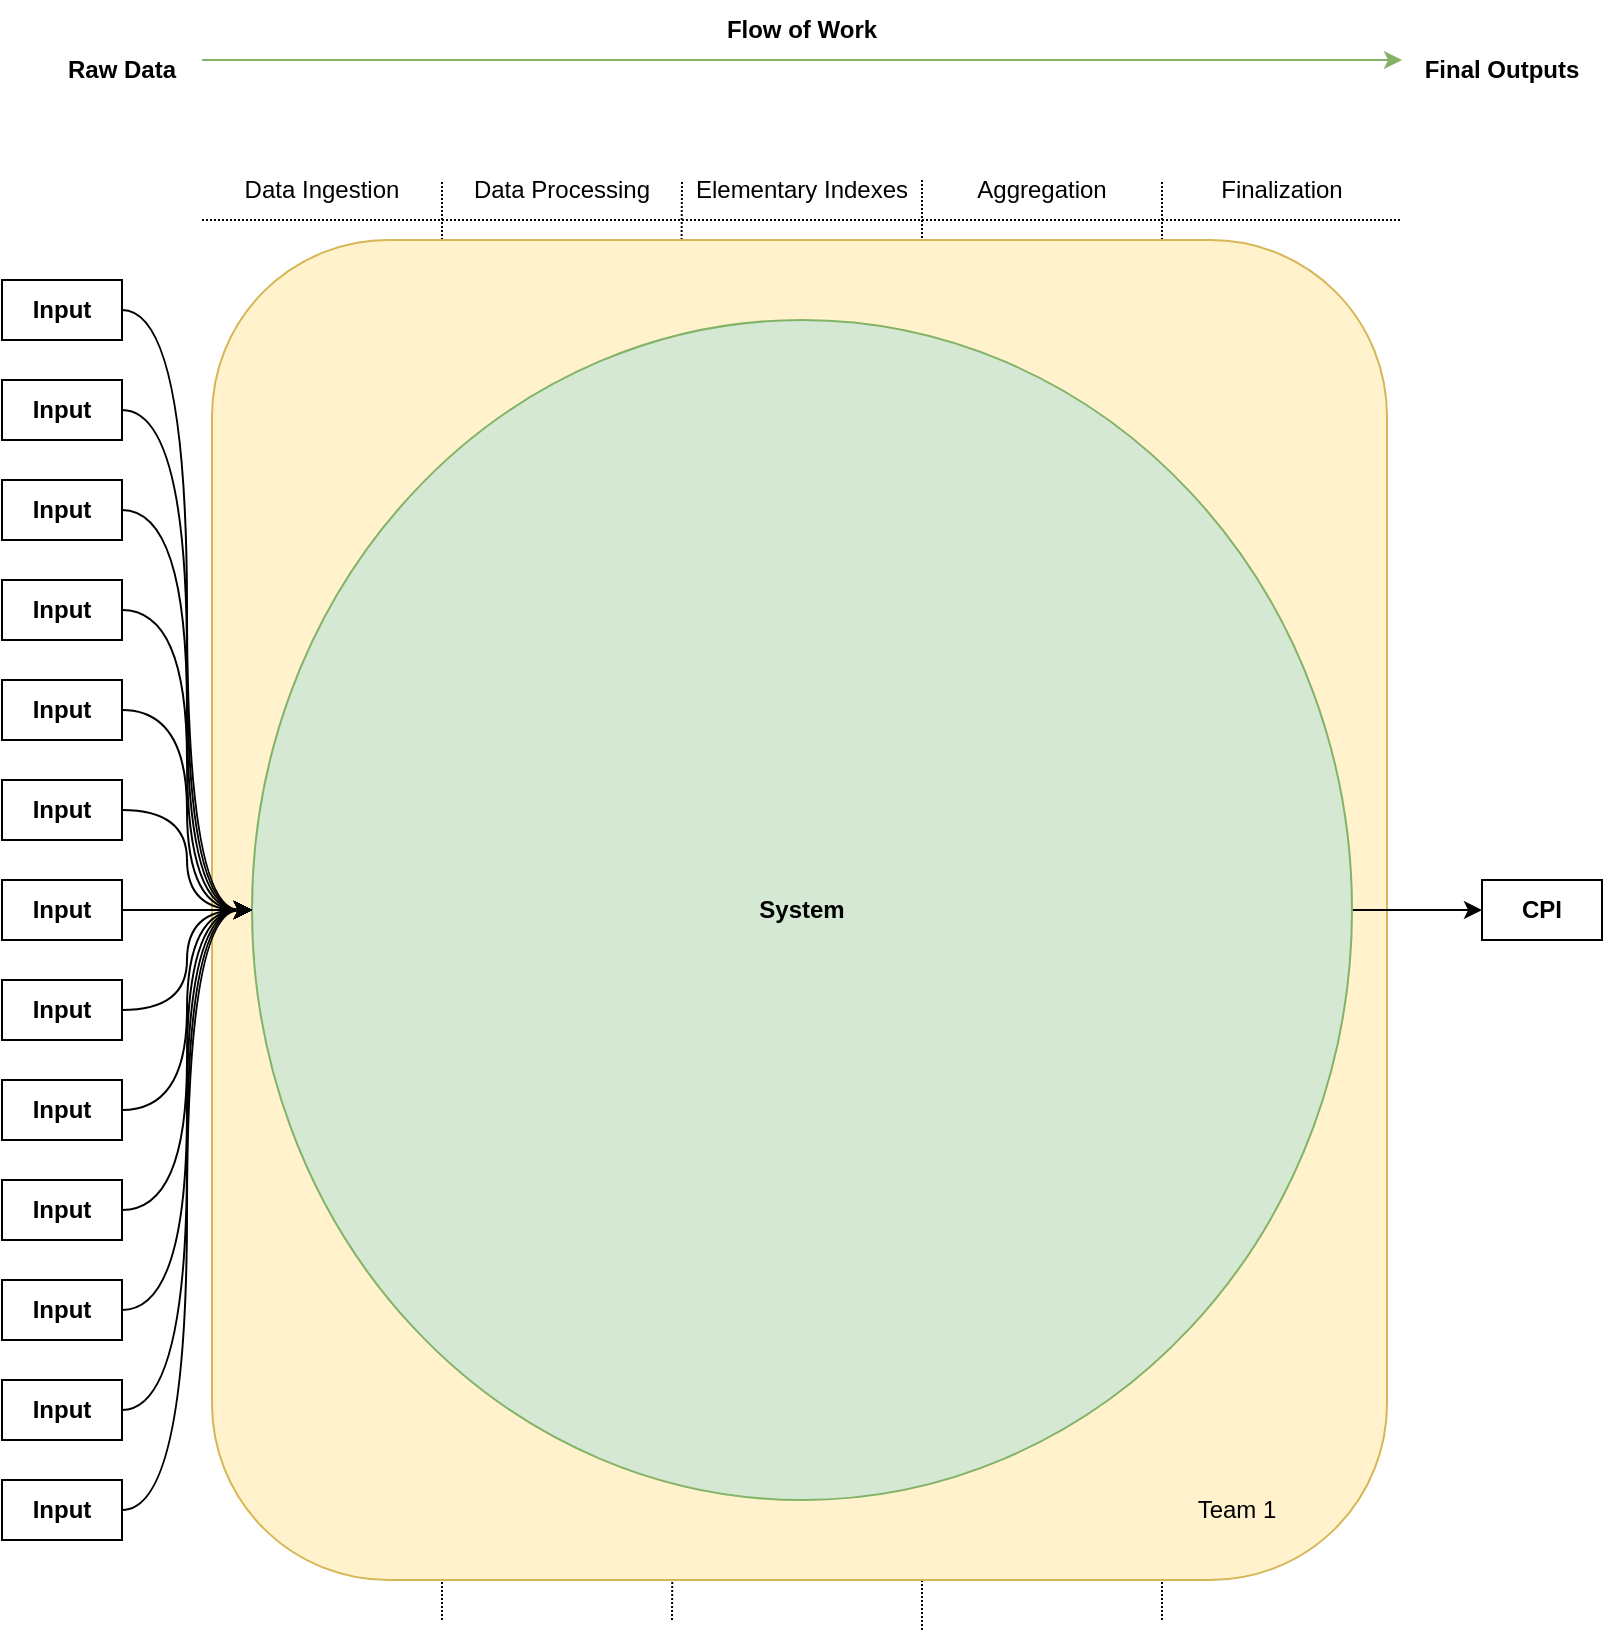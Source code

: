 <mxfile version="24.8.3">
  <diagram name="Page-1" id="pDZjG1jgCxITa1x1sc_s">
    <mxGraphModel dx="1226" dy="1118" grid="1" gridSize="10" guides="1" tooltips="1" connect="1" arrows="1" fold="1" page="1" pageScale="1" pageWidth="850" pageHeight="1100" math="0" shadow="0">
      <root>
        <mxCell id="0" />
        <mxCell id="1" parent="0" />
        <mxCell id="0-LHZ655i0tbTzeiNvoL-8" value="" style="endArrow=none;html=1;rounded=0;strokeWidth=1;dashed=1;dashPattern=1 1;" parent="1" edge="1">
          <mxGeometry width="50" height="50" relative="1" as="geometry">
            <mxPoint x="125" y="140" as="sourcePoint" />
            <mxPoint x="725" y="140" as="targetPoint" />
          </mxGeometry>
        </mxCell>
        <mxCell id="0-LHZ655i0tbTzeiNvoL-9" value="" style="endArrow=none;html=1;rounded=0;dashed=1;dashPattern=1 1;" parent="1" edge="1">
          <mxGeometry width="50" height="50" relative="1" as="geometry">
            <mxPoint x="245" y="840" as="sourcePoint" />
            <mxPoint x="245" y="120" as="targetPoint" />
          </mxGeometry>
        </mxCell>
        <mxCell id="0-LHZ655i0tbTzeiNvoL-10" value="" style="endArrow=none;html=1;rounded=0;dashed=1;dashPattern=1 1;" parent="1" edge="1">
          <mxGeometry width="50" height="50" relative="1" as="geometry">
            <mxPoint x="360" y="840" as="sourcePoint" />
            <mxPoint x="365" y="120" as="targetPoint" />
          </mxGeometry>
        </mxCell>
        <mxCell id="0-LHZ655i0tbTzeiNvoL-11" value="" style="endArrow=none;html=1;rounded=0;dashed=1;dashPattern=1 1;" parent="1" edge="1">
          <mxGeometry width="50" height="50" relative="1" as="geometry">
            <mxPoint x="485" y="845" as="sourcePoint" />
            <mxPoint x="485" y="120" as="targetPoint" />
          </mxGeometry>
        </mxCell>
        <mxCell id="0-LHZ655i0tbTzeiNvoL-12" value="" style="endArrow=classic;html=1;rounded=0;fillColor=#d5e8d4;strokeColor=#82b366;" parent="1" edge="1">
          <mxGeometry width="50" height="50" relative="1" as="geometry">
            <mxPoint x="125" y="60" as="sourcePoint" />
            <mxPoint x="725" y="60" as="targetPoint" />
          </mxGeometry>
        </mxCell>
        <mxCell id="0-LHZ655i0tbTzeiNvoL-13" value="Flow of Work" style="text;html=1;align=center;verticalAlign=middle;whiteSpace=wrap;rounded=0;fontStyle=1" parent="1" vertex="1">
          <mxGeometry x="385" y="30" width="80" height="30" as="geometry" />
        </mxCell>
        <mxCell id="0-LHZ655i0tbTzeiNvoL-14" value="&lt;b&gt;Raw Data&lt;/b&gt;" style="text;html=1;align=center;verticalAlign=middle;whiteSpace=wrap;rounded=0;" parent="1" vertex="1">
          <mxGeometry x="55" y="50" width="60" height="30" as="geometry" />
        </mxCell>
        <mxCell id="0-LHZ655i0tbTzeiNvoL-15" value="&lt;b&gt;Final Outputs&lt;/b&gt;" style="text;html=1;align=center;verticalAlign=middle;whiteSpace=wrap;rounded=0;" parent="1" vertex="1">
          <mxGeometry x="735" y="50" width="80" height="30" as="geometry" />
        </mxCell>
        <mxCell id="0-LHZ655i0tbTzeiNvoL-16" value="Data Ingestion" style="text;html=1;align=center;verticalAlign=middle;whiteSpace=wrap;rounded=0;" parent="1" vertex="1">
          <mxGeometry x="125" y="110" width="120" height="30" as="geometry" />
        </mxCell>
        <mxCell id="0-LHZ655i0tbTzeiNvoL-17" value="Data Processing" style="text;html=1;align=center;verticalAlign=middle;whiteSpace=wrap;rounded=0;" parent="1" vertex="1">
          <mxGeometry x="245" y="110" width="120" height="30" as="geometry" />
        </mxCell>
        <mxCell id="0-LHZ655i0tbTzeiNvoL-18" value="Elementary Indexes" style="text;html=1;align=center;verticalAlign=middle;whiteSpace=wrap;rounded=0;" parent="1" vertex="1">
          <mxGeometry x="365" y="110" width="120" height="30" as="geometry" />
        </mxCell>
        <mxCell id="0-LHZ655i0tbTzeiNvoL-19" value="" style="endArrow=none;html=1;rounded=0;dashed=1;dashPattern=1 1;" parent="1" edge="1">
          <mxGeometry width="50" height="50" relative="1" as="geometry">
            <mxPoint x="605" y="840" as="sourcePoint" />
            <mxPoint x="605" y="120" as="targetPoint" />
          </mxGeometry>
        </mxCell>
        <mxCell id="0-LHZ655i0tbTzeiNvoL-20" value="Aggregation" style="text;html=1;align=center;verticalAlign=middle;whiteSpace=wrap;rounded=0;" parent="1" vertex="1">
          <mxGeometry x="485" y="110" width="120" height="30" as="geometry" />
        </mxCell>
        <mxCell id="0-LHZ655i0tbTzeiNvoL-21" value="Finalization" style="text;html=1;align=center;verticalAlign=middle;whiteSpace=wrap;rounded=0;" parent="1" vertex="1">
          <mxGeometry x="605" y="110" width="120" height="30" as="geometry" />
        </mxCell>
        <mxCell id="0-LHZ655i0tbTzeiNvoL-54" value="" style="rounded=1;whiteSpace=wrap;html=1;fillColor=#fff2cc;strokeColor=#d6b656;" parent="1" vertex="1">
          <mxGeometry x="130" y="150" width="587.5" height="670" as="geometry" />
        </mxCell>
        <mxCell id="0-LHZ655i0tbTzeiNvoL-57" style="edgeStyle=orthogonalEdgeStyle;rounded=0;orthogonalLoop=1;jettySize=auto;html=1;entryX=0;entryY=0.5;entryDx=0;entryDy=0;curved=1;" parent="1" source="0-LHZ655i0tbTzeiNvoL-65" target="0-LHZ655i0tbTzeiNvoL-113" edge="1">
          <mxGeometry relative="1" as="geometry" />
        </mxCell>
        <mxCell id="0-LHZ655i0tbTzeiNvoL-65" value="&lt;b&gt;System&lt;/b&gt;" style="ellipse;whiteSpace=wrap;html=1;fillColor=#d5e8d4;strokeColor=#82b366;" parent="1" vertex="1">
          <mxGeometry x="150" y="190" width="550" height="590" as="geometry" />
        </mxCell>
        <mxCell id="0-LHZ655i0tbTzeiNvoL-66" value="Team 1" style="text;html=1;align=center;verticalAlign=middle;whiteSpace=wrap;rounded=0;" parent="1" vertex="1">
          <mxGeometry x="600" y="770" width="85" height="30" as="geometry" />
        </mxCell>
        <mxCell id="0-LHZ655i0tbTzeiNvoL-82" style="edgeStyle=orthogonalEdgeStyle;rounded=0;orthogonalLoop=1;jettySize=auto;html=1;curved=1;" parent="1" source="0-LHZ655i0tbTzeiNvoL-83" target="0-LHZ655i0tbTzeiNvoL-65" edge="1">
          <mxGeometry relative="1" as="geometry">
            <mxPoint x="147.5" y="565" as="targetPoint" />
          </mxGeometry>
        </mxCell>
        <mxCell id="0-LHZ655i0tbTzeiNvoL-83" value="&lt;b&gt;Input&lt;/b&gt;" style="text;html=1;align=center;verticalAlign=middle;whiteSpace=wrap;rounded=0;strokeColor=default;" parent="1" vertex="1">
          <mxGeometry x="25" y="420" width="60" height="30" as="geometry" />
        </mxCell>
        <mxCell id="0-LHZ655i0tbTzeiNvoL-84" style="edgeStyle=orthogonalEdgeStyle;rounded=0;orthogonalLoop=1;jettySize=auto;html=1;entryX=0;entryY=0.5;entryDx=0;entryDy=0;curved=1;" parent="1" source="0-LHZ655i0tbTzeiNvoL-85" target="0-LHZ655i0tbTzeiNvoL-65" edge="1">
          <mxGeometry relative="1" as="geometry">
            <mxPoint x="147.5" y="565" as="targetPoint" />
          </mxGeometry>
        </mxCell>
        <mxCell id="0-LHZ655i0tbTzeiNvoL-85" value="&lt;b&gt;Input&lt;/b&gt;" style="text;html=1;align=center;verticalAlign=middle;whiteSpace=wrap;rounded=0;strokeColor=default;" parent="1" vertex="1">
          <mxGeometry x="25" y="470" width="60" height="30" as="geometry" />
        </mxCell>
        <mxCell id="0-LHZ655i0tbTzeiNvoL-86" style="edgeStyle=orthogonalEdgeStyle;rounded=0;orthogonalLoop=1;jettySize=auto;html=1;curved=1;" parent="1" source="0-LHZ655i0tbTzeiNvoL-87" target="0-LHZ655i0tbTzeiNvoL-65" edge="1">
          <mxGeometry relative="1" as="geometry">
            <mxPoint x="147.5" y="565" as="targetPoint" />
          </mxGeometry>
        </mxCell>
        <mxCell id="0-LHZ655i0tbTzeiNvoL-87" value="&lt;b&gt;Input&lt;/b&gt;" style="text;html=1;align=center;verticalAlign=middle;whiteSpace=wrap;rounded=0;strokeColor=default;" parent="1" vertex="1">
          <mxGeometry x="25" y="520" width="60" height="30" as="geometry" />
        </mxCell>
        <mxCell id="0-LHZ655i0tbTzeiNvoL-88" style="edgeStyle=orthogonalEdgeStyle;rounded=0;orthogonalLoop=1;jettySize=auto;html=1;curved=1;" parent="1" source="0-LHZ655i0tbTzeiNvoL-89" target="0-LHZ655i0tbTzeiNvoL-65" edge="1">
          <mxGeometry relative="1" as="geometry">
            <mxPoint x="147.5" y="565" as="targetPoint" />
          </mxGeometry>
        </mxCell>
        <mxCell id="0-LHZ655i0tbTzeiNvoL-89" value="&lt;b&gt;Input&lt;/b&gt;" style="text;html=1;align=center;verticalAlign=middle;whiteSpace=wrap;rounded=0;strokeColor=default;" parent="1" vertex="1">
          <mxGeometry x="25" y="570" width="60" height="30" as="geometry" />
        </mxCell>
        <mxCell id="0-LHZ655i0tbTzeiNvoL-90" style="edgeStyle=orthogonalEdgeStyle;rounded=0;orthogonalLoop=1;jettySize=auto;html=1;curved=1;" parent="1" source="0-LHZ655i0tbTzeiNvoL-91" target="0-LHZ655i0tbTzeiNvoL-65" edge="1">
          <mxGeometry relative="1" as="geometry">
            <mxPoint x="147.5" y="565" as="targetPoint" />
          </mxGeometry>
        </mxCell>
        <mxCell id="0-LHZ655i0tbTzeiNvoL-91" value="&lt;b&gt;Input&lt;/b&gt;" style="text;html=1;align=center;verticalAlign=middle;whiteSpace=wrap;rounded=0;strokeColor=default;" parent="1" vertex="1">
          <mxGeometry x="25" y="620" width="60" height="30" as="geometry" />
        </mxCell>
        <mxCell id="0-LHZ655i0tbTzeiNvoL-92" style="edgeStyle=orthogonalEdgeStyle;rounded=0;orthogonalLoop=1;jettySize=auto;html=1;curved=1;" parent="1" source="0-LHZ655i0tbTzeiNvoL-93" target="0-LHZ655i0tbTzeiNvoL-65" edge="1">
          <mxGeometry relative="1" as="geometry">
            <mxPoint x="147.5" y="565" as="targetPoint" />
          </mxGeometry>
        </mxCell>
        <mxCell id="0-LHZ655i0tbTzeiNvoL-93" value="&lt;b&gt;Input&lt;/b&gt;" style="text;html=1;align=center;verticalAlign=middle;whiteSpace=wrap;rounded=0;strokeColor=default;" parent="1" vertex="1">
          <mxGeometry x="25" y="670" width="60" height="30" as="geometry" />
        </mxCell>
        <mxCell id="0-LHZ655i0tbTzeiNvoL-94" style="edgeStyle=orthogonalEdgeStyle;rounded=0;orthogonalLoop=1;jettySize=auto;html=1;curved=1;" parent="1" source="0-LHZ655i0tbTzeiNvoL-95" target="0-LHZ655i0tbTzeiNvoL-65" edge="1">
          <mxGeometry relative="1" as="geometry">
            <mxPoint x="147.5" y="565" as="targetPoint" />
          </mxGeometry>
        </mxCell>
        <mxCell id="0-LHZ655i0tbTzeiNvoL-95" value="&lt;b&gt;Input&lt;/b&gt;" style="text;html=1;align=center;verticalAlign=middle;whiteSpace=wrap;rounded=0;strokeColor=default;" parent="1" vertex="1">
          <mxGeometry x="25" y="720" width="60" height="30" as="geometry" />
        </mxCell>
        <mxCell id="0-LHZ655i0tbTzeiNvoL-96" style="edgeStyle=orthogonalEdgeStyle;rounded=0;orthogonalLoop=1;jettySize=auto;html=1;entryX=0;entryY=0.5;entryDx=0;entryDy=0;curved=1;" parent="1" source="0-LHZ655i0tbTzeiNvoL-97" target="0-LHZ655i0tbTzeiNvoL-65" edge="1">
          <mxGeometry relative="1" as="geometry">
            <mxPoint x="147.5" y="565" as="targetPoint" />
          </mxGeometry>
        </mxCell>
        <mxCell id="0-LHZ655i0tbTzeiNvoL-97" value="&lt;b&gt;Input&lt;/b&gt;" style="text;html=1;align=center;verticalAlign=middle;whiteSpace=wrap;rounded=0;strokeColor=default;" parent="1" vertex="1">
          <mxGeometry x="25" y="770" width="60" height="30" as="geometry" />
        </mxCell>
        <mxCell id="0-LHZ655i0tbTzeiNvoL-113" value="&lt;b&gt;CPI&lt;/b&gt;" style="text;html=1;align=center;verticalAlign=middle;whiteSpace=wrap;rounded=0;strokeColor=default;" parent="1" vertex="1">
          <mxGeometry x="765" y="470" width="60" height="30" as="geometry" />
        </mxCell>
        <mxCell id="0-LHZ655i0tbTzeiNvoL-136" style="edgeStyle=orthogonalEdgeStyle;rounded=0;orthogonalLoop=1;jettySize=auto;html=1;entryX=0;entryY=0.5;entryDx=0;entryDy=0;curved=1;" parent="1" source="0-LHZ655i0tbTzeiNvoL-121" target="0-LHZ655i0tbTzeiNvoL-65" edge="1">
          <mxGeometry relative="1" as="geometry" />
        </mxCell>
        <mxCell id="0-LHZ655i0tbTzeiNvoL-121" value="&lt;b&gt;Input&lt;/b&gt;" style="text;html=1;align=center;verticalAlign=middle;whiteSpace=wrap;rounded=0;strokeColor=default;" parent="1" vertex="1">
          <mxGeometry x="25" y="170" width="60" height="30" as="geometry" />
        </mxCell>
        <mxCell id="0-LHZ655i0tbTzeiNvoL-135" style="edgeStyle=orthogonalEdgeStyle;rounded=0;orthogonalLoop=1;jettySize=auto;html=1;curved=1;" parent="1" source="0-LHZ655i0tbTzeiNvoL-122" target="0-LHZ655i0tbTzeiNvoL-65" edge="1">
          <mxGeometry relative="1" as="geometry" />
        </mxCell>
        <mxCell id="0-LHZ655i0tbTzeiNvoL-122" value="&lt;b&gt;Input&lt;/b&gt;" style="text;html=1;align=center;verticalAlign=middle;whiteSpace=wrap;rounded=0;strokeColor=default;" parent="1" vertex="1">
          <mxGeometry x="25" y="220" width="60" height="30" as="geometry" />
        </mxCell>
        <mxCell id="0-LHZ655i0tbTzeiNvoL-134" style="edgeStyle=orthogonalEdgeStyle;rounded=0;orthogonalLoop=1;jettySize=auto;html=1;entryX=0;entryY=0.5;entryDx=0;entryDy=0;curved=1;" parent="1" source="0-LHZ655i0tbTzeiNvoL-123" target="0-LHZ655i0tbTzeiNvoL-65" edge="1">
          <mxGeometry relative="1" as="geometry" />
        </mxCell>
        <mxCell id="0-LHZ655i0tbTzeiNvoL-123" value="&lt;b&gt;Input&lt;/b&gt;" style="text;html=1;align=center;verticalAlign=middle;whiteSpace=wrap;rounded=0;strokeColor=default;" parent="1" vertex="1">
          <mxGeometry x="25" y="270" width="60" height="30" as="geometry" />
        </mxCell>
        <mxCell id="0-LHZ655i0tbTzeiNvoL-133" style="edgeStyle=orthogonalEdgeStyle;rounded=0;orthogonalLoop=1;jettySize=auto;html=1;curved=1;" parent="1" source="0-LHZ655i0tbTzeiNvoL-124" target="0-LHZ655i0tbTzeiNvoL-65" edge="1">
          <mxGeometry relative="1" as="geometry" />
        </mxCell>
        <mxCell id="0-LHZ655i0tbTzeiNvoL-124" value="&lt;b&gt;Input&lt;/b&gt;" style="text;html=1;align=center;verticalAlign=middle;whiteSpace=wrap;rounded=0;strokeColor=default;" parent="1" vertex="1">
          <mxGeometry x="25" y="320" width="60" height="30" as="geometry" />
        </mxCell>
        <mxCell id="0-LHZ655i0tbTzeiNvoL-132" style="edgeStyle=orthogonalEdgeStyle;rounded=0;orthogonalLoop=1;jettySize=auto;html=1;entryX=0;entryY=0.5;entryDx=0;entryDy=0;curved=1;" parent="1" source="0-LHZ655i0tbTzeiNvoL-125" target="0-LHZ655i0tbTzeiNvoL-65" edge="1">
          <mxGeometry relative="1" as="geometry" />
        </mxCell>
        <mxCell id="0-LHZ655i0tbTzeiNvoL-125" value="&lt;b&gt;Input&lt;/b&gt;" style="text;html=1;align=center;verticalAlign=middle;whiteSpace=wrap;rounded=0;strokeColor=default;" parent="1" vertex="1">
          <mxGeometry x="25" y="370" width="60" height="30" as="geometry" />
        </mxCell>
      </root>
    </mxGraphModel>
  </diagram>
</mxfile>
